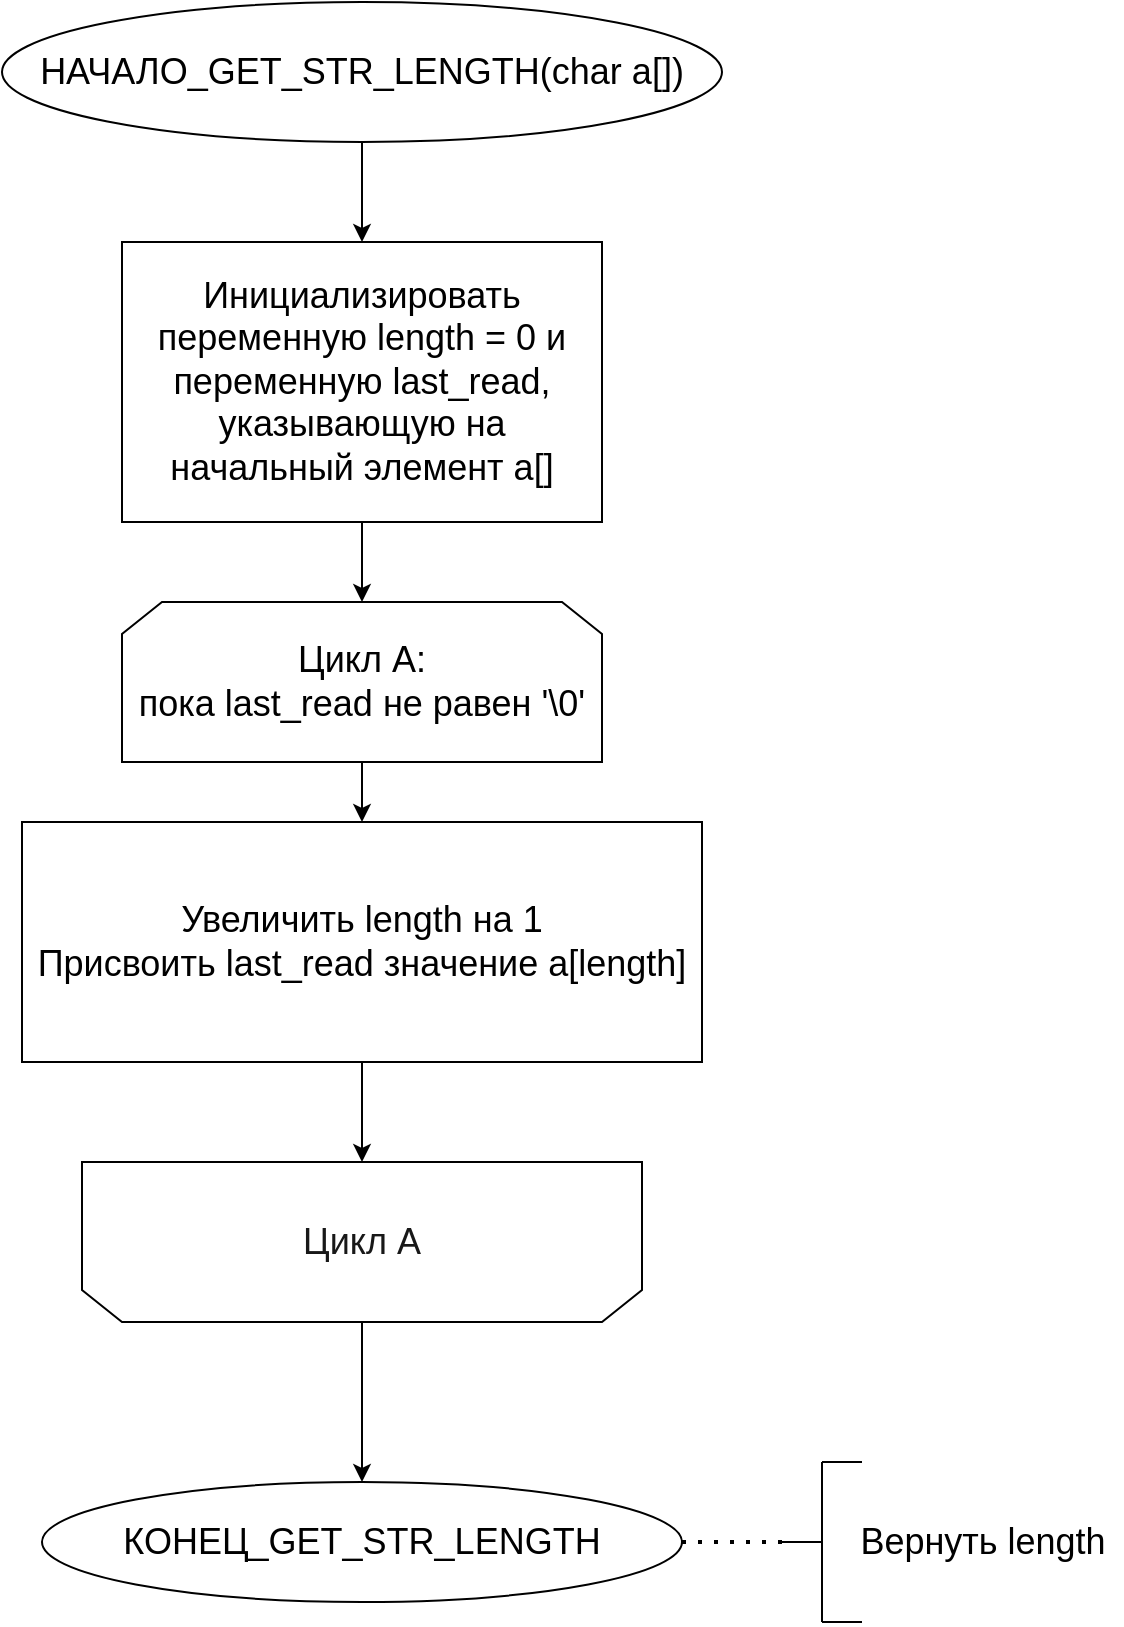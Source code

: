 <mxfile version="15.9.4" type="device"><diagram id="ALQwFL44rg_x-SfszEZ7" name="Page-1"><mxGraphModel dx="1973" dy="1080" grid="1" gridSize="10" guides="1" tooltips="1" connect="1" arrows="1" fold="1" page="1" pageScale="1" pageWidth="20000" pageHeight="20000" math="0" shadow="0"><root><mxCell id="0"/><mxCell id="1" parent="0"/><mxCell id="MVONQfRZm3Yoch0VFF9G-6" style="edgeStyle=orthogonalEdgeStyle;rounded=0;orthogonalLoop=1;jettySize=auto;html=1;fontSize=36;entryX=0.5;entryY=0;entryDx=0;entryDy=0;" edge="1" parent="1" source="MVONQfRZm3Yoch0VFF9G-1" target="MVONQfRZm3Yoch0VFF9G-9"><mxGeometry relative="1" as="geometry"><mxPoint x="2310" y="490" as="targetPoint"/></mxGeometry></mxCell><mxCell id="MVONQfRZm3Yoch0VFF9G-1" value="&lt;font style=&quot;font-size: 18px&quot;&gt;НАЧАЛО_GET_STR_LENGTH(char a[])&lt;/font&gt;" style="ellipse;whiteSpace=wrap;html=1;" vertex="1" parent="1"><mxGeometry x="2130" y="350" width="360" height="70" as="geometry"/></mxCell><mxCell id="MVONQfRZm3Yoch0VFF9G-11" style="edgeStyle=orthogonalEdgeStyle;rounded=0;orthogonalLoop=1;jettySize=auto;html=1;entryX=0.5;entryY=0;entryDx=0;entryDy=0;fontSize=18;" edge="1" parent="1" source="MVONQfRZm3Yoch0VFF9G-9" target="MVONQfRZm3Yoch0VFF9G-10"><mxGeometry relative="1" as="geometry"/></mxCell><mxCell id="MVONQfRZm3Yoch0VFF9G-9" value="Инициализировать переменную length = 0 и переменную last_read, указывающую на начальный элемент a[]" style="rounded=0;whiteSpace=wrap;html=1;fontSize=18;" vertex="1" parent="1"><mxGeometry x="2190" y="470" width="240" height="140" as="geometry"/></mxCell><mxCell id="MVONQfRZm3Yoch0VFF9G-13" style="edgeStyle=orthogonalEdgeStyle;rounded=0;orthogonalLoop=1;jettySize=auto;html=1;entryX=0.5;entryY=0;entryDx=0;entryDy=0;fontSize=18;" edge="1" parent="1" source="MVONQfRZm3Yoch0VFF9G-10" target="MVONQfRZm3Yoch0VFF9G-12"><mxGeometry relative="1" as="geometry"/></mxCell><mxCell id="MVONQfRZm3Yoch0VFF9G-10" value="Цикл А: &lt;br&gt;пока last_read не равен '\0'" style="shape=loopLimit;whiteSpace=wrap;html=1;fontSize=18;" vertex="1" parent="1"><mxGeometry x="2190" y="650" width="240" height="80" as="geometry"/></mxCell><mxCell id="MVONQfRZm3Yoch0VFF9G-21" style="edgeStyle=orthogonalEdgeStyle;rounded=0;orthogonalLoop=1;jettySize=auto;html=1;entryX=0.5;entryY=1;entryDx=0;entryDy=0;fontSize=18;" edge="1" parent="1" source="MVONQfRZm3Yoch0VFF9G-12" target="MVONQfRZm3Yoch0VFF9G-14"><mxGeometry relative="1" as="geometry"/></mxCell><mxCell id="MVONQfRZm3Yoch0VFF9G-12" value="Увеличить length на 1&lt;br&gt;Присвоить last_read значение a[length]" style="rounded=0;whiteSpace=wrap;html=1;fontSize=18;" vertex="1" parent="1"><mxGeometry x="2140" y="760" width="340" height="120" as="geometry"/></mxCell><mxCell id="MVONQfRZm3Yoch0VFF9G-25" style="edgeStyle=orthogonalEdgeStyle;rounded=0;orthogonalLoop=1;jettySize=auto;html=1;entryX=0.5;entryY=0;entryDx=0;entryDy=0;fontSize=18;" edge="1" parent="1" source="MVONQfRZm3Yoch0VFF9G-14" target="MVONQfRZm3Yoch0VFF9G-24"><mxGeometry relative="1" as="geometry"/></mxCell><mxCell id="MVONQfRZm3Yoch0VFF9G-14" value="Цикл А" style="shape=loopLimit;whiteSpace=wrap;html=1;fontSize=18;rotation=0;textOpacity=90;direction=west;" vertex="1" parent="1"><mxGeometry x="2170" y="930" width="280" height="80" as="geometry"/></mxCell><mxCell id="MVONQfRZm3Yoch0VFF9G-24" value="КОНЕЦ_GET_STR_LENGTH" style="ellipse;whiteSpace=wrap;html=1;fontSize=18;" vertex="1" parent="1"><mxGeometry x="2150" y="1090" width="320" height="60" as="geometry"/></mxCell><mxCell id="MVONQfRZm3Yoch0VFF9G-26" value="" style="endArrow=none;dashed=1;html=1;dashPattern=1 3;strokeWidth=2;rounded=0;fontSize=18;entryX=1;entryY=0.5;entryDx=0;entryDy=0;" edge="1" parent="1" target="MVONQfRZm3Yoch0VFF9G-24"><mxGeometry width="50" height="50" relative="1" as="geometry"><mxPoint x="2520" y="1120" as="sourcePoint"/><mxPoint x="2460" y="1020" as="targetPoint"/></mxGeometry></mxCell><mxCell id="MVONQfRZm3Yoch0VFF9G-27" value="" style="endArrow=none;html=1;rounded=0;fontSize=18;" edge="1" parent="1"><mxGeometry width="50" height="50" relative="1" as="geometry"><mxPoint x="2540" y="1120" as="sourcePoint"/><mxPoint x="2520" y="1120" as="targetPoint"/></mxGeometry></mxCell><mxCell id="MVONQfRZm3Yoch0VFF9G-28" value="" style="endArrow=none;html=1;rounded=0;fontSize=18;" edge="1" parent="1"><mxGeometry width="50" height="50" relative="1" as="geometry"><mxPoint x="2540" y="1160" as="sourcePoint"/><mxPoint x="2540" y="1080" as="targetPoint"/></mxGeometry></mxCell><mxCell id="MVONQfRZm3Yoch0VFF9G-29" value="" style="endArrow=none;html=1;rounded=0;fontSize=18;" edge="1" parent="1"><mxGeometry width="50" height="50" relative="1" as="geometry"><mxPoint x="2560" y="1080" as="sourcePoint"/><mxPoint x="2540" y="1080" as="targetPoint"/></mxGeometry></mxCell><mxCell id="MVONQfRZm3Yoch0VFF9G-30" value="" style="endArrow=none;html=1;rounded=0;fontSize=18;" edge="1" parent="1"><mxGeometry width="50" height="50" relative="1" as="geometry"><mxPoint x="2560" y="1160" as="sourcePoint"/><mxPoint x="2540" y="1160" as="targetPoint"/></mxGeometry></mxCell><mxCell id="MVONQfRZm3Yoch0VFF9G-31" value="Вернуть length" style="text;html=1;align=center;verticalAlign=middle;resizable=0;points=[];autosize=1;strokeColor=none;fillColor=none;fontSize=18;" vertex="1" parent="1"><mxGeometry x="2550" y="1105" width="140" height="30" as="geometry"/></mxCell></root></mxGraphModel></diagram></mxfile>
